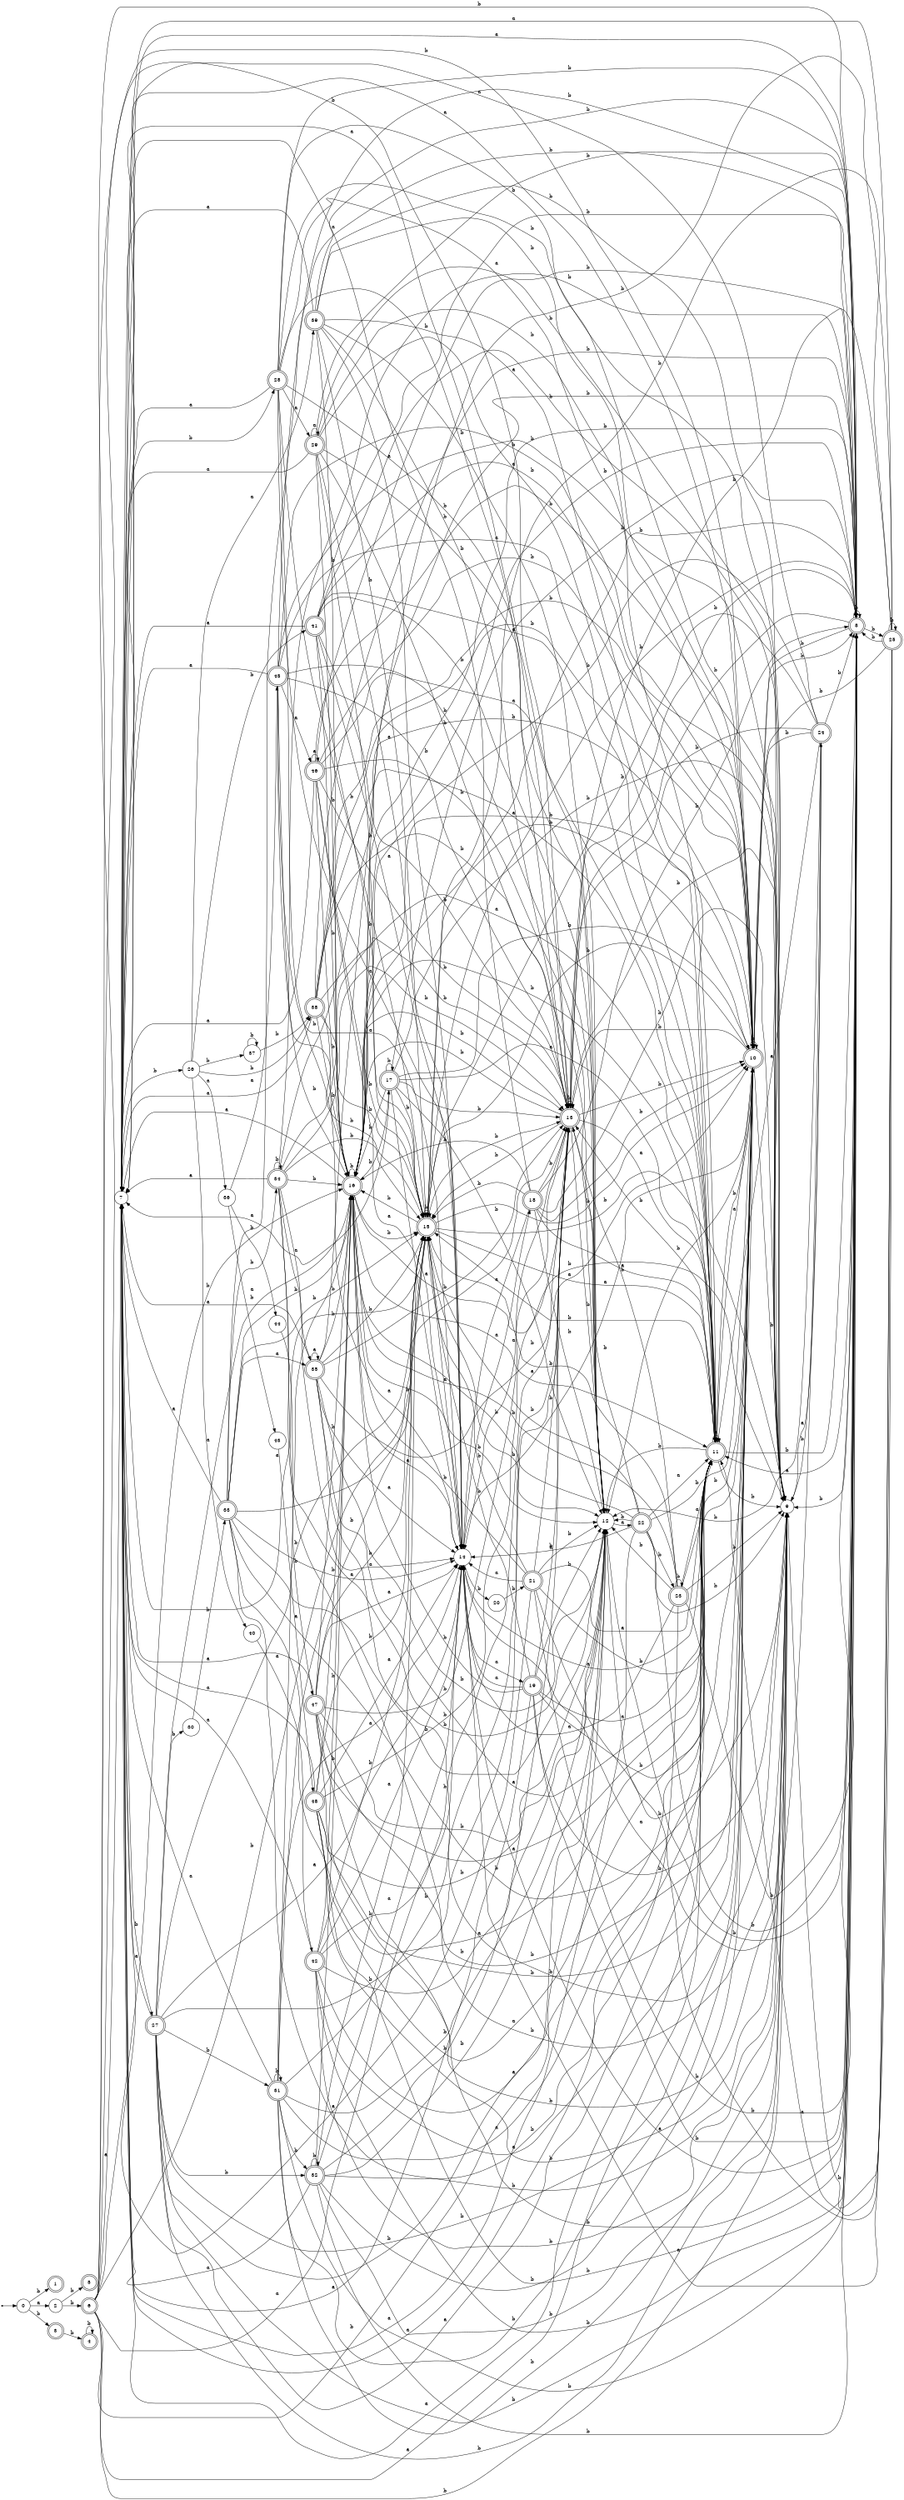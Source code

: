 digraph finite_state_machine {
rankdir=LR;
size="20,20";
node [shape = point]; "dummy0"
node [shape = circle]; "0";
"dummy0" -> "0";
node [shape = doublecircle]; "1";node [shape = circle]; "2";
node [shape = doublecircle]; "3";node [shape = doublecircle]; "4";node [shape = doublecircle]; "5";node [shape = doublecircle]; "6";node [shape = circle]; "7";
node [shape = doublecircle]; "8";node [shape = circle]; "9";
node [shape = doublecircle]; "10";node [shape = doublecircle]; "11";node [shape = circle]; "12";
node [shape = doublecircle]; "13";node [shape = circle]; "14";
node [shape = doublecircle]; "15";node [shape = doublecircle]; "16";node [shape = doublecircle]; "17";node [shape = doublecircle]; "18";node [shape = doublecircle]; "19";node [shape = circle]; "20";
node [shape = doublecircle]; "21";node [shape = doublecircle]; "22";node [shape = doublecircle]; "23";node [shape = doublecircle]; "24";node [shape = doublecircle]; "25";node [shape = circle]; "26";
node [shape = doublecircle]; "27";node [shape = doublecircle]; "28";node [shape = doublecircle]; "29";node [shape = circle]; "30";
node [shape = doublecircle]; "31";node [shape = doublecircle]; "32";node [shape = doublecircle]; "33";node [shape = doublecircle]; "34";node [shape = doublecircle]; "35";node [shape = circle]; "36";
node [shape = circle]; "37";
node [shape = doublecircle]; "38";node [shape = doublecircle]; "39";node [shape = circle]; "40";
node [shape = doublecircle]; "41";node [shape = doublecircle]; "42";node [shape = circle]; "43";
node [shape = circle]; "44";
node [shape = doublecircle]; "45";node [shape = doublecircle]; "46";node [shape = doublecircle]; "47";node [shape = doublecircle]; "48";"0" -> "1" [label = "b"];
 "0" -> "3" [label = "b"];
 "0" -> "2" [label = "a"];
 "3" -> "4" [label = "b"];
 "4" -> "4" [label = "b"];
 "2" -> "5" [label = "b"];
 "2" -> "6" [label = "b"];
 "6" -> "11" [label = "a"];
 "6" -> "14" [label = "a"];
 "6" -> "7" [label = "a"];
 "6" -> "16" [label = "b"];
 "6" -> "8" [label = "b"];
 "6" -> "9" [label = "b"];
 "6" -> "10" [label = "b"];
 "6" -> "12" [label = "b"];
 "6" -> "13" [label = "b"];
 "6" -> "15" [label = "b"];
 "16" -> "8" [label = "b"];
 "16" -> "9" [label = "b"];
 "16" -> "10" [label = "b"];
 "16" -> "12" [label = "b"];
 "16" -> "13" [label = "b"];
 "16" -> "15" [label = "b"];
 "16" -> "16" [label = "b"];
 "16" -> "17" [label = "b"];
 "16" -> "11" [label = "a"];
 "16" -> "14" [label = "a"];
 "16" -> "7" [label = "a"];
 "17" -> "8" [label = "b"];
 "17" -> "9" [label = "b"];
 "17" -> "10" [label = "b"];
 "17" -> "12" [label = "b"];
 "17" -> "13" [label = "b"];
 "17" -> "15" [label = "b"];
 "17" -> "16" [label = "b"];
 "17" -> "17" [label = "b"];
 "17" -> "11" [label = "a"];
 "17" -> "14" [label = "a"];
 "17" -> "7" [label = "a"];
 "15" -> "16" [label = "b"];
 "15" -> "8" [label = "b"];
 "15" -> "9" [label = "b"];
 "15" -> "10" [label = "b"];
 "15" -> "12" [label = "b"];
 "15" -> "13" [label = "b"];
 "15" -> "15" [label = "b"];
 "15" -> "11" [label = "a"];
 "15" -> "14" [label = "a"];
 "15" -> "7" [label = "a"];
 "14" -> "18" [label = "a"];
 "14" -> "19" [label = "a"];
 "14" -> "20" [label = "b"];
 "20" -> "21" [label = "b"];
 "21" -> "11" [label = "a"];
 "21" -> "14" [label = "a"];
 "21" -> "7" [label = "a"];
 "21" -> "16" [label = "b"];
 "21" -> "8" [label = "b"];
 "21" -> "9" [label = "b"];
 "21" -> "10" [label = "b"];
 "21" -> "12" [label = "b"];
 "21" -> "13" [label = "b"];
 "21" -> "15" [label = "b"];
 "19" -> "11" [label = "a"];
 "19" -> "14" [label = "a"];
 "19" -> "7" [label = "a"];
 "19" -> "16" [label = "b"];
 "19" -> "8" [label = "b"];
 "19" -> "9" [label = "b"];
 "19" -> "10" [label = "b"];
 "19" -> "12" [label = "b"];
 "19" -> "13" [label = "b"];
 "19" -> "15" [label = "b"];
 "18" -> "11" [label = "a"];
 "18" -> "14" [label = "a"];
 "18" -> "7" [label = "a"];
 "18" -> "16" [label = "b"];
 "18" -> "8" [label = "b"];
 "18" -> "9" [label = "b"];
 "18" -> "10" [label = "b"];
 "18" -> "12" [label = "b"];
 "18" -> "13" [label = "b"];
 "18" -> "15" [label = "b"];
 "13" -> "16" [label = "b"];
 "13" -> "8" [label = "b"];
 "13" -> "9" [label = "b"];
 "13" -> "10" [label = "b"];
 "13" -> "12" [label = "b"];
 "13" -> "13" [label = "b"];
 "13" -> "15" [label = "b"];
 "13" -> "11" [label = "a"];
 "13" -> "14" [label = "a"];
 "13" -> "7" [label = "a"];
 "12" -> "22" [label = "a"];
 "22" -> "8" [label = "b"];
 "22" -> "9" [label = "b"];
 "22" -> "10" [label = "b"];
 "22" -> "12" [label = "b"];
 "22" -> "13" [label = "b"];
 "22" -> "15" [label = "b"];
 "22" -> "16" [label = "b"];
 "22" -> "23" [label = "b"];
 "22" -> "11" [label = "a"];
 "22" -> "14" [label = "a"];
 "22" -> "7" [label = "a"];
 "23" -> "8" [label = "b"];
 "23" -> "9" [label = "b"];
 "23" -> "10" [label = "b"];
 "23" -> "12" [label = "b"];
 "23" -> "13" [label = "b"];
 "23" -> "15" [label = "b"];
 "23" -> "16" [label = "b"];
 "23" -> "23" [label = "b"];
 "23" -> "11" [label = "a"];
 "23" -> "14" [label = "a"];
 "23" -> "7" [label = "a"];
 "11" -> "11" [label = "a"];
 "11" -> "14" [label = "a"];
 "11" -> "7" [label = "a"];
 "11" -> "16" [label = "b"];
 "11" -> "8" [label = "b"];
 "11" -> "9" [label = "b"];
 "11" -> "10" [label = "b"];
 "11" -> "12" [label = "b"];
 "11" -> "13" [label = "b"];
 "11" -> "15" [label = "b"];
 "10" -> "16" [label = "b"];
 "10" -> "8" [label = "b"];
 "10" -> "9" [label = "b"];
 "10" -> "10" [label = "b"];
 "10" -> "12" [label = "b"];
 "10" -> "13" [label = "b"];
 "10" -> "15" [label = "b"];
 "10" -> "11" [label = "a"];
 "10" -> "14" [label = "a"];
 "10" -> "7" [label = "a"];
 "9" -> "24" [label = "a"];
 "24" -> "16" [label = "b"];
 "24" -> "8" [label = "b"];
 "24" -> "9" [label = "b"];
 "24" -> "10" [label = "b"];
 "24" -> "12" [label = "b"];
 "24" -> "13" [label = "b"];
 "24" -> "15" [label = "b"];
 "24" -> "11" [label = "a"];
 "24" -> "14" [label = "a"];
 "24" -> "7" [label = "a"];
 "8" -> "8" [label = "b"];
 "8" -> "9" [label = "b"];
 "8" -> "10" [label = "b"];
 "8" -> "12" [label = "b"];
 "8" -> "13" [label = "b"];
 "8" -> "15" [label = "b"];
 "8" -> "16" [label = "b"];
 "8" -> "25" [label = "b"];
 "8" -> "11" [label = "a"];
 "8" -> "14" [label = "a"];
 "8" -> "7" [label = "a"];
 "25" -> "8" [label = "b"];
 "25" -> "9" [label = "b"];
 "25" -> "10" [label = "b"];
 "25" -> "12" [label = "b"];
 "25" -> "13" [label = "b"];
 "25" -> "15" [label = "b"];
 "25" -> "16" [label = "b"];
 "25" -> "25" [label = "b"];
 "25" -> "11" [label = "a"];
 "25" -> "14" [label = "a"];
 "25" -> "7" [label = "a"];
 "7" -> "26" [label = "b"];
 "7" -> "27" [label = "b"];
 "7" -> "28" [label = "b"];
 "28" -> "11" [label = "a"];
 "28" -> "29" [label = "a"];
 "28" -> "14" [label = "a"];
 "28" -> "7" [label = "a"];
 "28" -> "16" [label = "b"];
 "28" -> "8" [label = "b"];
 "28" -> "9" [label = "b"];
 "28" -> "10" [label = "b"];
 "28" -> "12" [label = "b"];
 "28" -> "13" [label = "b"];
 "28" -> "15" [label = "b"];
 "29" -> "11" [label = "a"];
 "29" -> "29" [label = "a"];
 "29" -> "14" [label = "a"];
 "29" -> "7" [label = "a"];
 "29" -> "16" [label = "b"];
 "29" -> "8" [label = "b"];
 "29" -> "9" [label = "b"];
 "29" -> "10" [label = "b"];
 "29" -> "12" [label = "b"];
 "29" -> "13" [label = "b"];
 "29" -> "15" [label = "b"];
 "27" -> "32" [label = "b"];
 "27" -> "8" [label = "b"];
 "27" -> "9" [label = "b"];
 "27" -> "10" [label = "b"];
 "27" -> "12" [label = "b"];
 "27" -> "13" [label = "b"];
 "27" -> "15" [label = "b"];
 "27" -> "16" [label = "b"];
 "27" -> "30" [label = "b"];
 "27" -> "31" [label = "b"];
 "27" -> "11" [label = "a"];
 "27" -> "14" [label = "a"];
 "27" -> "7" [label = "a"];
 "32" -> "32" [label = "b"];
 "32" -> "8" [label = "b"];
 "32" -> "9" [label = "b"];
 "32" -> "10" [label = "b"];
 "32" -> "12" [label = "b"];
 "32" -> "13" [label = "b"];
 "32" -> "15" [label = "b"];
 "32" -> "16" [label = "b"];
 "32" -> "11" [label = "a"];
 "32" -> "14" [label = "a"];
 "32" -> "7" [label = "a"];
 "31" -> "32" [label = "b"];
 "31" -> "8" [label = "b"];
 "31" -> "9" [label = "b"];
 "31" -> "10" [label = "b"];
 "31" -> "12" [label = "b"];
 "31" -> "13" [label = "b"];
 "31" -> "15" [label = "b"];
 "31" -> "16" [label = "b"];
 "31" -> "31" [label = "b"];
 "31" -> "11" [label = "a"];
 "31" -> "14" [label = "a"];
 "31" -> "7" [label = "a"];
 "30" -> "33" [label = "b"];
 "33" -> "34" [label = "b"];
 "33" -> "8" [label = "b"];
 "33" -> "9" [label = "b"];
 "33" -> "10" [label = "b"];
 "33" -> "12" [label = "b"];
 "33" -> "13" [label = "b"];
 "33" -> "15" [label = "b"];
 "33" -> "16" [label = "b"];
 "33" -> "11" [label = "a"];
 "33" -> "35" [label = "a"];
 "33" -> "14" [label = "a"];
 "33" -> "7" [label = "a"];
 "35" -> "11" [label = "a"];
 "35" -> "35" [label = "a"];
 "35" -> "14" [label = "a"];
 "35" -> "7" [label = "a"];
 "35" -> "16" [label = "b"];
 "35" -> "8" [label = "b"];
 "35" -> "9" [label = "b"];
 "35" -> "10" [label = "b"];
 "35" -> "12" [label = "b"];
 "35" -> "13" [label = "b"];
 "35" -> "15" [label = "b"];
 "34" -> "34" [label = "b"];
 "34" -> "8" [label = "b"];
 "34" -> "9" [label = "b"];
 "34" -> "10" [label = "b"];
 "34" -> "12" [label = "b"];
 "34" -> "13" [label = "b"];
 "34" -> "15" [label = "b"];
 "34" -> "16" [label = "b"];
 "34" -> "11" [label = "a"];
 "34" -> "35" [label = "a"];
 "34" -> "14" [label = "a"];
 "34" -> "7" [label = "a"];
 "26" -> "40" [label = "a"];
 "26" -> "36" [label = "a"];
 "26" -> "39" [label = "a"];
 "26" -> "41" [label = "b"];
 "26" -> "37" [label = "b"];
 "26" -> "38" [label = "b"];
 "41" -> "11" [label = "a"];
 "41" -> "14" [label = "a"];
 "41" -> "7" [label = "a"];
 "41" -> "16" [label = "b"];
 "41" -> "8" [label = "b"];
 "41" -> "9" [label = "b"];
 "41" -> "10" [label = "b"];
 "41" -> "12" [label = "b"];
 "41" -> "13" [label = "b"];
 "41" -> "15" [label = "b"];
 "40" -> "42" [label = "a"];
 "42" -> "11" [label = "a"];
 "42" -> "14" [label = "a"];
 "42" -> "7" [label = "a"];
 "42" -> "16" [label = "b"];
 "42" -> "8" [label = "b"];
 "42" -> "9" [label = "b"];
 "42" -> "10" [label = "b"];
 "42" -> "12" [label = "b"];
 "42" -> "13" [label = "b"];
 "42" -> "15" [label = "b"];
 "39" -> "11" [label = "a"];
 "39" -> "14" [label = "a"];
 "39" -> "7" [label = "a"];
 "39" -> "16" [label = "b"];
 "39" -> "8" [label = "b"];
 "39" -> "9" [label = "b"];
 "39" -> "10" [label = "b"];
 "39" -> "12" [label = "b"];
 "39" -> "13" [label = "b"];
 "39" -> "15" [label = "b"];
 "38" -> "11" [label = "a"];
 "38" -> "14" [label = "a"];
 "38" -> "7" [label = "a"];
 "38" -> "16" [label = "b"];
 "38" -> "8" [label = "b"];
 "38" -> "9" [label = "b"];
 "38" -> "10" [label = "b"];
 "38" -> "12" [label = "b"];
 "38" -> "13" [label = "b"];
 "38" -> "15" [label = "b"];
 "37" -> "37" [label = "b"];
 "37" -> "38" [label = "b"];
 "36" -> "43" [label = "a"];
 "36" -> "45" [label = "a"];
 "36" -> "44" [label = "b"];
 "45" -> "11" [label = "a"];
 "45" -> "14" [label = "a"];
 "45" -> "46" [label = "a"];
 "45" -> "7" [label = "a"];
 "45" -> "16" [label = "b"];
 "45" -> "8" [label = "b"];
 "45" -> "9" [label = "b"];
 "45" -> "10" [label = "b"];
 "45" -> "12" [label = "b"];
 "45" -> "13" [label = "b"];
 "45" -> "15" [label = "b"];
 "46" -> "11" [label = "a"];
 "46" -> "14" [label = "a"];
 "46" -> "46" [label = "a"];
 "46" -> "7" [label = "a"];
 "46" -> "16" [label = "b"];
 "46" -> "8" [label = "b"];
 "46" -> "9" [label = "b"];
 "46" -> "10" [label = "b"];
 "46" -> "12" [label = "b"];
 "46" -> "13" [label = "b"];
 "46" -> "15" [label = "b"];
 "44" -> "47" [label = "b"];
 "47" -> "11" [label = "a"];
 "47" -> "14" [label = "a"];
 "47" -> "7" [label = "a"];
 "47" -> "16" [label = "b"];
 "47" -> "8" [label = "b"];
 "47" -> "9" [label = "b"];
 "47" -> "10" [label = "b"];
 "47" -> "12" [label = "b"];
 "47" -> "13" [label = "b"];
 "47" -> "15" [label = "b"];
 "43" -> "48" [label = "a"];
 "48" -> "11" [label = "a"];
 "48" -> "14" [label = "a"];
 "48" -> "7" [label = "a"];
 "48" -> "16" [label = "b"];
 "48" -> "8" [label = "b"];
 "48" -> "9" [label = "b"];
 "48" -> "10" [label = "b"];
 "48" -> "12" [label = "b"];
 "48" -> "13" [label = "b"];
 "48" -> "15" [label = "b"];
 }
